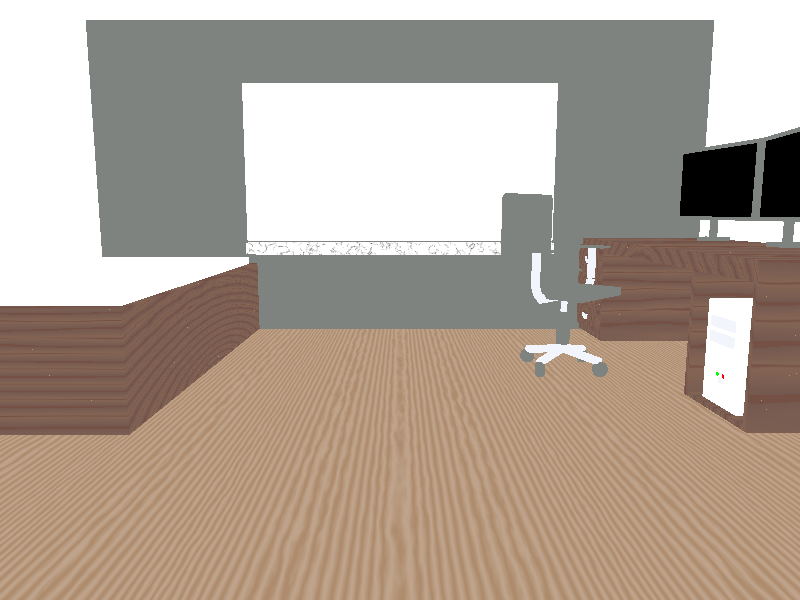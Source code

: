 #include "colors.inc"
#include "woods.inc"
#include "textures.inc"
#include "skies.inc"
#include "stones.inc"
#include "shapes.inc"
#include "metals.inc"

#declare MyGray = rgb<53/255, 58/255, 55/255>;

camera {
//    location <0, 7, 5>
//    look_at <0, 0, 5>
    //location <2.5, 2.5, 3> // camera wall near the window
    //look_at <-2.5, 0, 5> // camera wall near the window
    //location <5, 2, 0> // room from the side
    //look_at <-2, 1, 0> // room from the side
    location <0, 2, -5>
    look_at <0, 1, 2>
}

sky_sphere { S_Cloud2 }

plane {
    <0, 1, 0>, 0
    pigment { Green }
}

#declare ground_ceiling = box {
    <-1, 0, -1>, <1, 2, 1>
    scale <5, 0.05, 5>
}

#declare wall = box {
    <-1, 0, -1>, <1, 2, 1>
    scale <0.1, 2.5, 5>
}
// Glass of the window
#declare glass = intersection {
    object {
        box {
            <-1, 0, -1>, <1, 2, 1>
            translate 1.25 * y
            scale <1.25, 1.25, 2.5>
        }
    }
    object {
        wall
    }
    texture { Glass }
}
// Sill of the window
#declare sill = object {
    Round_Box(<-1, 0, -1>, <1, 2, 1>, 0.125, 0)
    scale <2.5, 0.1, 0.25>
    texture { T_Grnt20 scale .4}
    rotate 90*y
    translate <0, 1.35, 0>
}
// merging glass and sill into window
#declare window = merge {
    object {
        glass
    }
    object {
        sill
    }
}

// Wall with a hole
#declare wall_with_a_hole = difference {
    object {
        wall
    }
    object {
        glass
        scale <10, 0, 0>
    }
}

#declare window_wall = merge {
    object {
        wall_with_a_hole 
        pigment { MyGray }
    }
    object {
        window
    }
}

#declare bed = merge {
    // Base of the bed
    object {
        box {
            <-1, 0, -1>, <1, 2, 1>
        }
        texture { T_Wood2 }
        scale <2.5, 0.75, 1.25>
    }
    // Mattress
    object {
        box {<-1, 0, -1>, <1, 2, 1>}
        scale <2.25, 0.2, 1.15>
        translate <0, 1.25, 0>
        texture {
            pigment { color White }
            normal { bumps 1 }
            finish { phong 1 }
        }
    }
    scale y * 0.8
    rotate 90*y
}


#declare chair_wheel = difference {
    sphere {
        <0,1,0>, 1   
    }
    box {
        <-1,0,-1>,<1,2,1>
        translate 1.5 * x
    }
    box {
        <-1,0,-1>,<1,2,1>
        translate -1.5 * x
    }
    pigment { MyGray }
    translate 0.8 * y
    scale 0.15
}

#declare chair_leg = union {
    cylinder {
        <0,0,0>, <0,1,0>, 0.05
        scale <1, 0.5, 1>
        texture { Silver_Texture }
        rotate 80*x
        translate 0.25*y
    }
    object {
        chair_wheel
        scale 0.6
        rotate -45*y
    }
}

#declare chair_all_legs = union {
    object {
        chair_leg
        rotate <0, 90, 0>
        translate x * -0.5
    }
    object {
        chair_leg
        rotate <0, 270, 0>
        translate x * 0.5
    }
    object {
        chair_leg
        rotate <0, 180, 0>
        translate z * 0.5
    }
    object {
        chair_leg
        translate z * -0.5
    }
}

#declare chair_mid = merge {
    cylinder {
        <0,0,0>, <0,1,0>, 0.1
        pigment { MyGray }
    }
    cylinder {
        <0,1,0>, <0,1.5,0>, 0.05
        texture { Silver_Texture }
    }
    cylinder {
        <0,-0.2,0>, <0,0,0>, 0.075
        texture { Silver_Texture }
    }
    scale <1, 0.5, 1>
}


#declare handle = merge {
    difference {
        torus {
            1, 0.25
            translate 1*y
        }
        box {
            <-1.25,0,-1.25>, <1.25,2,1.25>
            translate 1*x
        }
        box {
            <-1.25,0,-1.25>, <1.25,2,1.25>
            translate 1*z
        }
    }
    cylinder {
        <0,0,0>,<0,2,0>, 0.25
        rotate 90*z
        translate <1.55, 1, -1>
    }
    cylinder {
        <0,0,0>,<0,2,0>, 0.25
        rotate 90*x
        translate <-1,1,-0.2>
    }
    object {
        Round_Box(<1,0,1>,<-1,1,-1>, .125, 1)
        pigment { MyGray }
        scale <0.5,0.15,0>
        translate <-1, 1.75, -1>
        rotate 90*x
    }
    texture { Silver_Texture }
    rotate <-90,90,0>
    translate <0, 1.5, 0>
    scale 0.25
}

#declare seat = union {
    object {
        Round_Box(<-1,0,-1>,<1,2,1>, 0.125, 0)
        scale <0.5,0.05,0.5>
        translate 0.1*y
        pigment { MyGray }
    }
    object {
        Round_Box(<-1,0,-1>,<1,2,1>, 0.125, 0)
        scale <0.5,0.05,0.625>
        rotate <90, 90, 0>
        translate <-0.6, 0.7, 0>
        pigment { MyGray }
    }
    object {
        handle
        scale 0.8
        translate <0.2,0,0.45>
    }
    object {
        handle
        scale 0.8
        rotate 180*y
        translate <-0.2,0,-0.45>
    }
}

#declare chair = union {
    object {
        chair_all_legs
        translate 0.1*y
    }
    object {
        chair_mid
        scale 0.8
        translate 0.5*y
    }
    object {
        seat
        translate 1*y
    }
    translate -0.075*y
}

#declare monitor_base = merge {
    cylinder {
        <0,0,0>, <0,0.05,0>, 0.2
        translate y*0.02
    }
    cylinder {
        <0,0.05,0>, <0,0.3,0>, 0.05
    }
    pigment { MyGray }
}

#declare monitor_frame = box {
    <-1,0,-1>, <1,2,1>
    scale <0.6, 0.5, 0.1>
}

#declare monitor_screen = box {
    <-1, 0, -1>, <1, 2, 1>
    scale <0.55, 0.45, 0.1>
    translate <0, .05, -.15>
}

#declare monitor_connect_screen_frame = merge {
    difference {
        object {
            monitor_frame
        }
        object {
            monitor_screen
        }
        pigment { MyGray }
    }
    intersection {
        object {
            monitor_screen
        }
        object {
            monitor_frame
        }
        texture { 
            finish {
                specular 1
                roughness 0.001
                ambient 0
                diffuse 0
            }
        }
    }
    scale <1.3,0,0.35>
    translate 0.3*y
}

#declare monitor = merge {
    object {
        monitor_connect_screen_frame
    }
    object {
        monitor_base
    }
}

#declare cd_drive = box {
    <-1, 0, -1>, <1,2,1>
    scale <0.2, 0.05, 0.02>
    texture {Silver_Texture}
}

#declare status_diode = sphere {
    <0, 0, 0>, 0.02
    scale <0, 0, 0.2>
}

#declare pc = merge {
    box {
        <-1, 0, -1>, <1, 2, 1>
        scale <0.3, 0.5, 0.7>
        pigment { White }
    }
    object {
        cd_drive
        translate <0, 0.75, -0.7>
    }
    object {
        cd_drive
        translate <0, 0.6, -0.7>
    }
    // Power button
    sphere {
        <0, 0, 0>, 0.03
        scale <0, 0, 0.5>
        translate <0, 0.25, -0.7>
        texture {Silver_Texture}
    }
    object {
        status_diode
        translate <-0.05, 0.3, -0.7>
        pigment {Green}
    }
    object {
        status_diode
        translate <0.05, 0.3, -0.7>
        pigment { Red }
    }
}

#declare drawer_pull = difference {
    torus {
      4, 1
      rotate -90*x
    }
    box { <-5, -5, -1>, <5, 0, 1> }
    texture { Silver_Texture }
    scale 0.02
    rotate -180 * x
    translate <0, 0.1, 0>
}

#declare drawer = merge {
    box {
        <-1, 0, -1>, <1, 2, 1>
        scale <0.51, 0.2, 0.05>
        texture { T_Wood2 }
    }
    object {
        drawer_pull
        translate <0, 0.125, -0.06>
    }
}

#declare base_of_desk = difference {
    box {
        <-1, 0, -1>, <1, 2, 1>
        scale <2.5, 0.75, 1>
    }
    box {
        <-1, 0, -1>, <1, 2, 1>
        scale <1.35, 0.67, 5>
        translate y * -0.02
    }
    box {
        <-1, 0, -1>, <1, 2, 1>
        scale <0.51, 0.63, 0.9>
        translate <1.93, 0.05, -0.2>
    }
    texture { T_Wood2 }
}

#declare desk = merge {
    object {
        base_of_desk
    }
    object {
        drawer
        translate <-1.93, 1, -1>
    }
    object {
        drawer
        translate <-1.93, 0.55, -1>
    }
    object {
        drawer
        translate <-1.93, 0.1, -1>
    }
    object {
        monitor
        rotate -10*y
        translate <-0.8, 1.5, 0.3>
    }
    object {
        monitor
        rotate 10*y
        translate <0.8, 1.5, 0.3>
    }
    object {
        pc
        translate <1.93, 0.06, -0.25>
    }
}

#declare room = merge {
    object { 
        ground_ceiling
        texture {
            DMFLightOak scale 0.3
        }
    }
    object { 
        ground_ceiling
        pigment { White }
        finish { ambient 0.5 }
        translate <0, 5, 0>
    }
    object {
        window_wall
        rotate 90*y
        translate <0, 0, 5>
    }
    object {
        wall
        pigment { White }
        translate <5, 0, 0>
    }
    object {
        wall
        pigment { White }
        translate <-5, 0, 0>
    }
    object {
        bed
        translate <-3.6, 0, 2.5>
    }
    object {
        desk
        rotate 90*y
        translate <4, 0.12, 2.5>
    }
    object {
        chair
        rotate 45*y
        translate <2, 0, 2.25>
    }
}

object {
    room
}

#declare Lightbulb = union {
    merge {
        sphere { <0, 0, 0>, 1 }
        cylinder {
            <0, 0, 1>, <0, 0, 0>, 1
            scale <0.35, 0.35, 1.0>
            translate 0.5*z
        }
        texture {
            pigment { color rgb<1, 1, 1> }
            finish { ambient .9 diffuse .6 }
        }
    }
    cylinder {
        <0, 0, 1>, <0, 0, 0>, 1
        scale <0.4, 0.4, 0.5>
        texture { Brass_Texture }
        translate 1.5*z
    }
    rotate -90 * x
    scale .2
}

light_source {
    <0, 4, 0>
    color White
    //area_light <1, 0, 0>, <0, 1, 0>, 2, 2
    //jitter
    looks_like { Lightbulb }
}

//light_source {
//    <0,1,-2>
//    color White
//    spotlight
//    point_at <-1.5, 0, 0>
//}